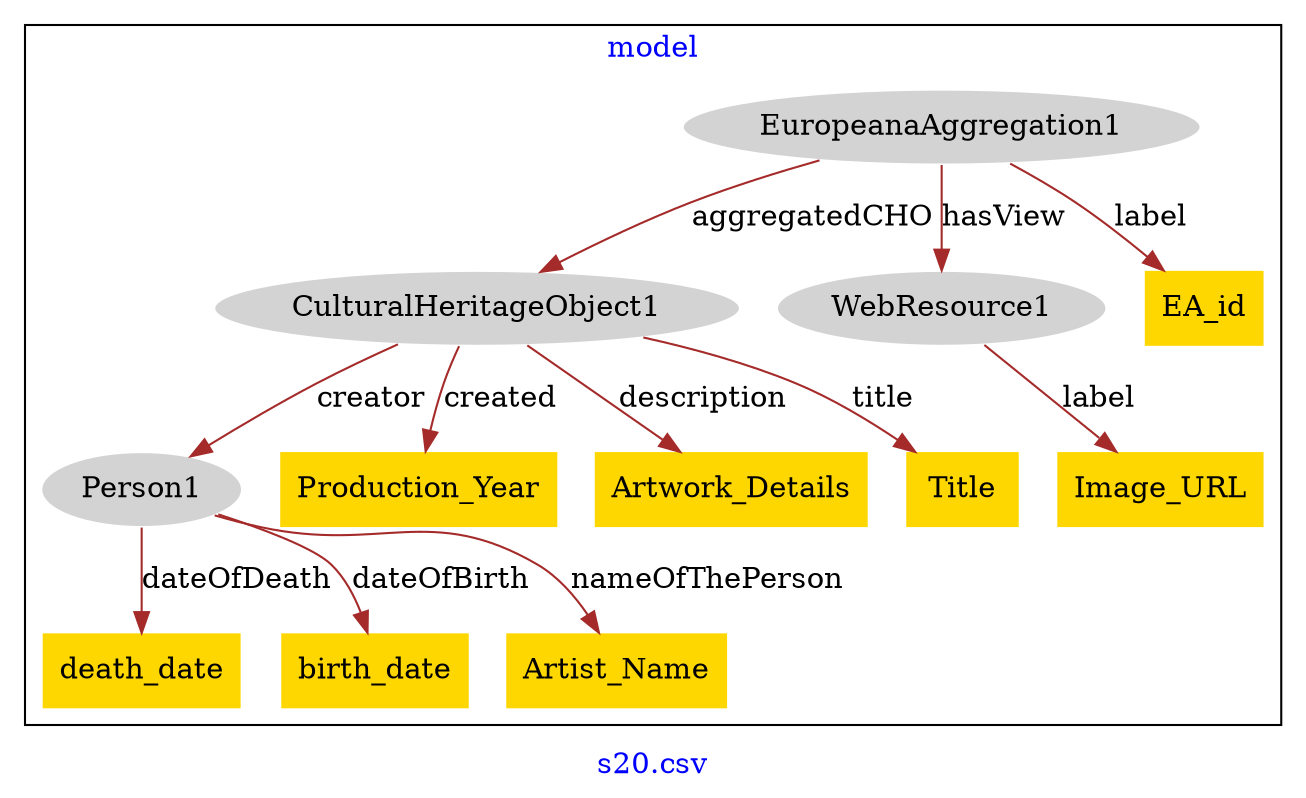 digraph n0 {
fontcolor="blue"
remincross="true"
label="s20.csv"
subgraph cluster {
label="model"
n2[style="filled",color="white",fillcolor="lightgray",label="CulturalHeritageObject1"];
n3[style="filled",color="white",fillcolor="lightgray",label="Person1"];
n4[style="filled",color="white",fillcolor="lightgray",label="EuropeanaAggregation1"];
n5[style="filled",color="white",fillcolor="lightgray",label="WebResource1"];
n6[shape="plaintext",style="filled",fillcolor="gold",label="EA_id"];
n7[shape="plaintext",style="filled",fillcolor="gold",label="Image_URL"];
n8[shape="plaintext",style="filled",fillcolor="gold",label="Production_Year"];
n9[shape="plaintext",style="filled",fillcolor="gold",label="death_date"];
n10[shape="plaintext",style="filled",fillcolor="gold",label="Artwork_Details"];
n11[shape="plaintext",style="filled",fillcolor="gold",label="Title"];
n12[shape="plaintext",style="filled",fillcolor="gold",label="birth_date"];
n13[shape="plaintext",style="filled",fillcolor="gold",label="Artist_Name"];
}
n2 -> n3[color="brown",fontcolor="black",label="creator"]
n4 -> n2[color="brown",fontcolor="black",label="aggregatedCHO"]
n4 -> n5[color="brown",fontcolor="black",label="hasView"]
n4 -> n6[color="brown",fontcolor="black",label="label"]
n5 -> n7[color="brown",fontcolor="black",label="label"]
n2 -> n8[color="brown",fontcolor="black",label="created"]
n3 -> n9[color="brown",fontcolor="black",label="dateOfDeath"]
n2 -> n10[color="brown",fontcolor="black",label="description"]
n2 -> n11[color="brown",fontcolor="black",label="title"]
n3 -> n12[color="brown",fontcolor="black",label="dateOfBirth"]
n3 -> n13[color="brown",fontcolor="black",label="nameOfThePerson"]
}
